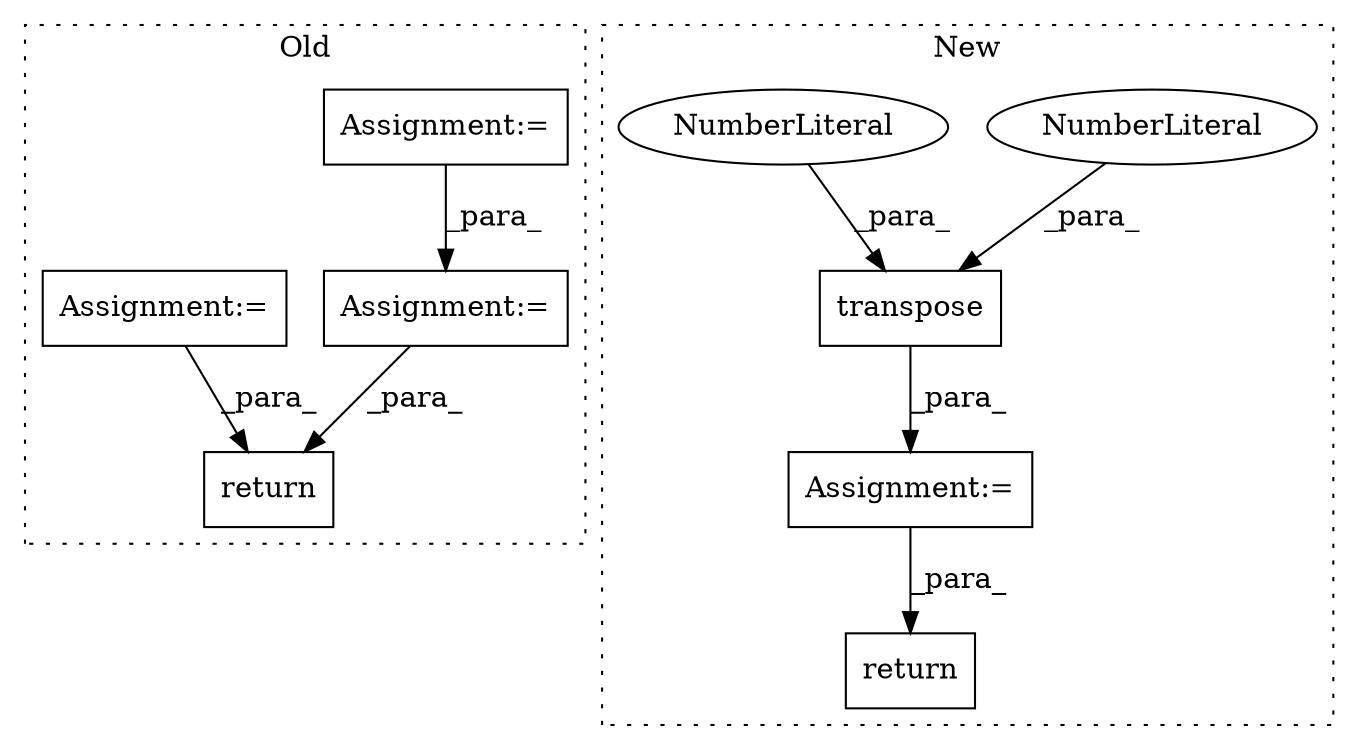 digraph G {
subgraph cluster0 {
1 [label="return" a="41" s="27511" l="12" shape="box"];
5 [label="Assignment:=" a="7" s="26687" l="1" shape="box"];
6 [label="Assignment:=" a="7" s="25685" l="1" shape="box"];
7 [label="Assignment:=" a="7" s="27288" l="1" shape="box"];
label = "Old";
style="dotted";
}
subgraph cluster1 {
2 [label="transpose" a="32" s="27225,27238" l="10,1" shape="box"];
3 [label="return" a="41" s="27299" l="12" shape="box"];
4 [label="Assignment:=" a="7" s="27180" l="1" shape="box"];
8 [label="NumberLiteral" a="34" s="27237" l="1" shape="ellipse"];
9 [label="NumberLiteral" a="34" s="27235" l="1" shape="ellipse"];
label = "New";
style="dotted";
}
2 -> 4 [label="_para_"];
4 -> 3 [label="_para_"];
5 -> 1 [label="_para_"];
6 -> 5 [label="_para_"];
7 -> 1 [label="_para_"];
8 -> 2 [label="_para_"];
9 -> 2 [label="_para_"];
}